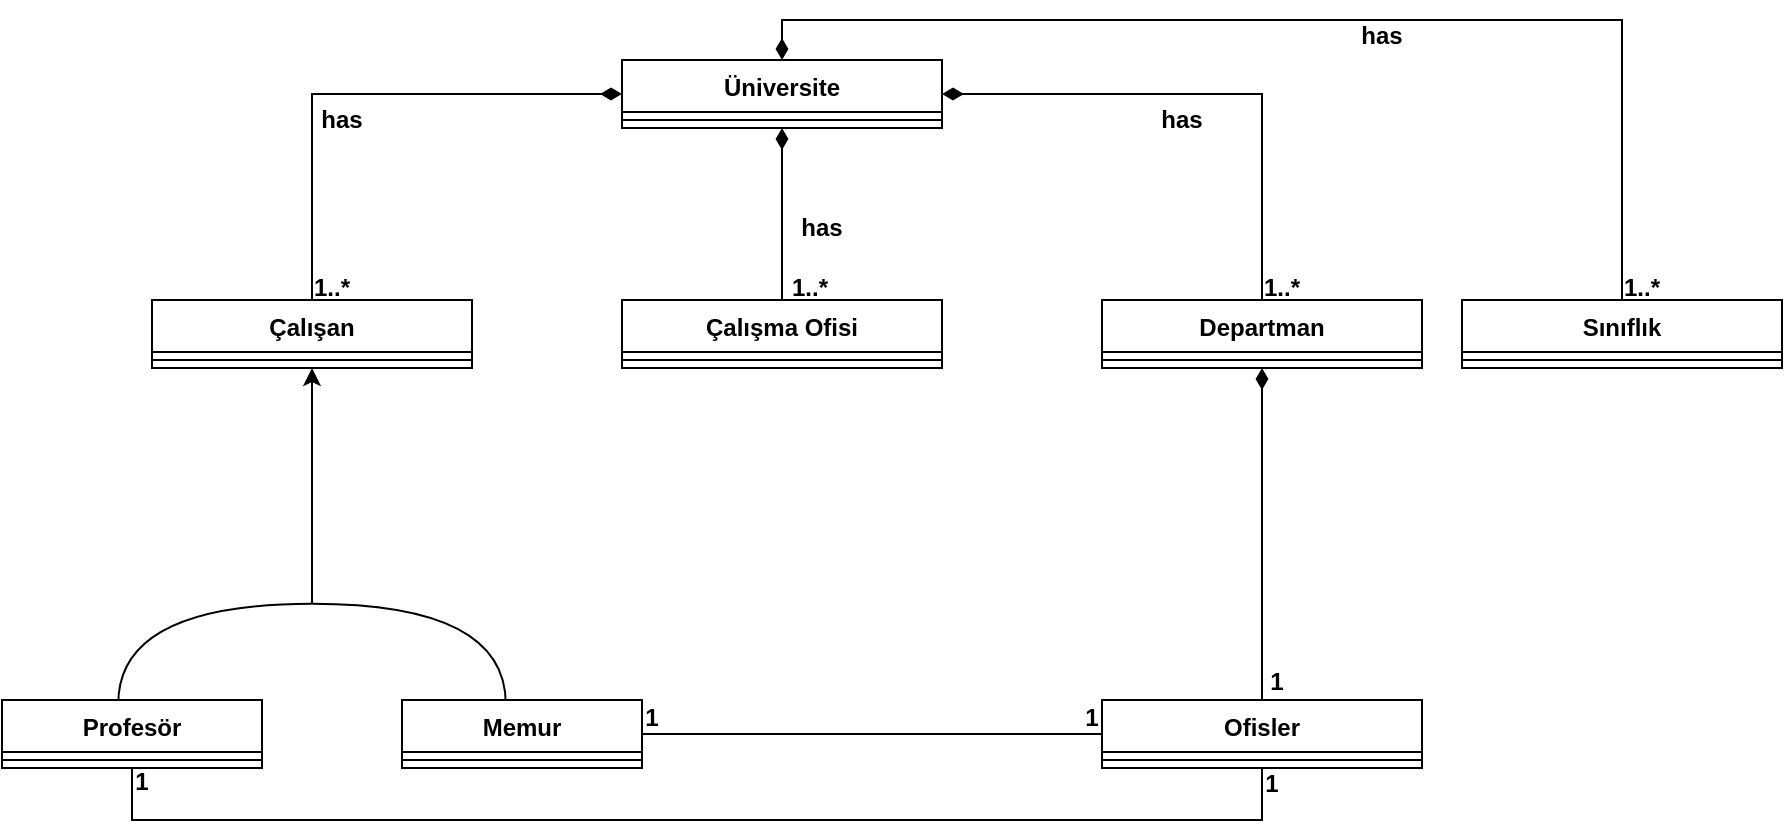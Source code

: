 <mxfile version="20.2.7" type="github">
  <diagram id="jvY65wUAQ7JAJhoiNj4q" name="Sayfa -1">
    <mxGraphModel dx="952" dy="527" grid="1" gridSize="10" guides="1" tooltips="1" connect="1" arrows="1" fold="1" page="1" pageScale="1" pageWidth="827" pageHeight="1169" math="0" shadow="0">
      <root>
        <mxCell id="0" />
        <mxCell id="1" parent="0" />
        <mxCell id="a1jD6eOK8sLwa8C1MBCz-1" value="Üniversite" style="swimlane;fontStyle=1;align=center;verticalAlign=top;childLayout=stackLayout;horizontal=1;startSize=26;horizontalStack=0;resizeParent=1;resizeParentMax=0;resizeLast=0;collapsible=1;marginBottom=0;" vertex="1" parent="1">
          <mxGeometry x="320" y="40" width="160" height="34" as="geometry" />
        </mxCell>
        <mxCell id="a1jD6eOK8sLwa8C1MBCz-3" value="" style="line;strokeWidth=1;fillColor=none;align=left;verticalAlign=middle;spacingTop=-1;spacingLeft=3;spacingRight=3;rotatable=0;labelPosition=right;points=[];portConstraint=eastwest;" vertex="1" parent="a1jD6eOK8sLwa8C1MBCz-1">
          <mxGeometry y="26" width="160" height="8" as="geometry" />
        </mxCell>
        <mxCell id="a1jD6eOK8sLwa8C1MBCz-5" value="Sınıflık" style="swimlane;fontStyle=1;align=center;verticalAlign=top;childLayout=stackLayout;horizontal=1;startSize=26;horizontalStack=0;resizeParent=1;resizeParentMax=0;resizeLast=0;collapsible=1;marginBottom=0;" vertex="1" parent="1">
          <mxGeometry x="740" y="160" width="160" height="34" as="geometry" />
        </mxCell>
        <mxCell id="a1jD6eOK8sLwa8C1MBCz-7" value="" style="line;strokeWidth=1;fillColor=none;align=left;verticalAlign=middle;spacingTop=-1;spacingLeft=3;spacingRight=3;rotatable=0;labelPosition=right;points=[];portConstraint=eastwest;" vertex="1" parent="a1jD6eOK8sLwa8C1MBCz-5">
          <mxGeometry y="26" width="160" height="8" as="geometry" />
        </mxCell>
        <mxCell id="a1jD6eOK8sLwa8C1MBCz-17" value="Departman" style="swimlane;fontStyle=1;align=center;verticalAlign=top;childLayout=stackLayout;horizontal=1;startSize=26;horizontalStack=0;resizeParent=1;resizeParentMax=0;resizeLast=0;collapsible=1;marginBottom=0;" vertex="1" parent="1">
          <mxGeometry x="560" y="160" width="160" height="34" as="geometry" />
        </mxCell>
        <mxCell id="a1jD6eOK8sLwa8C1MBCz-19" value="" style="line;strokeWidth=1;fillColor=none;align=left;verticalAlign=middle;spacingTop=-1;spacingLeft=3;spacingRight=3;rotatable=0;labelPosition=right;points=[];portConstraint=eastwest;" vertex="1" parent="a1jD6eOK8sLwa8C1MBCz-17">
          <mxGeometry y="26" width="160" height="8" as="geometry" />
        </mxCell>
        <mxCell id="a1jD6eOK8sLwa8C1MBCz-27" value="Çalışan" style="swimlane;fontStyle=1;align=center;verticalAlign=top;childLayout=stackLayout;horizontal=1;startSize=26;horizontalStack=0;resizeParent=1;resizeParentMax=0;resizeLast=0;collapsible=1;marginBottom=0;" vertex="1" parent="1">
          <mxGeometry x="85" y="160" width="160" height="34" as="geometry" />
        </mxCell>
        <mxCell id="a1jD6eOK8sLwa8C1MBCz-29" value="" style="line;strokeWidth=1;fillColor=none;align=left;verticalAlign=middle;spacingTop=-1;spacingLeft=3;spacingRight=3;rotatable=0;labelPosition=right;points=[];portConstraint=eastwest;" vertex="1" parent="a1jD6eOK8sLwa8C1MBCz-27">
          <mxGeometry y="26" width="160" height="8" as="geometry" />
        </mxCell>
        <mxCell id="a1jD6eOK8sLwa8C1MBCz-73" style="edgeStyle=orthogonalEdgeStyle;rounded=0;orthogonalLoop=1;jettySize=auto;html=1;exitX=1;exitY=0.5;exitDx=0;exitDy=0;exitPerimeter=0;" edge="1" parent="1" source="a1jD6eOK8sLwa8C1MBCz-36" target="a1jD6eOK8sLwa8C1MBCz-27">
          <mxGeometry relative="1" as="geometry">
            <mxPoint x="140.571" y="240" as="targetPoint" />
          </mxGeometry>
        </mxCell>
        <mxCell id="a1jD6eOK8sLwa8C1MBCz-36" value="" style="shape=requiredInterface;html=1;verticalLabelPosition=bottom;sketch=0;rotation=-90;" vertex="1" parent="1">
          <mxGeometry x="140" y="240" width="50" height="193.75" as="geometry" />
        </mxCell>
        <mxCell id="a1jD6eOK8sLwa8C1MBCz-39" value="Profesör" style="swimlane;fontStyle=1;align=center;verticalAlign=top;childLayout=stackLayout;horizontal=1;startSize=26;horizontalStack=0;resizeParent=1;resizeParentMax=0;resizeLast=0;collapsible=1;marginBottom=0;" vertex="1" parent="1">
          <mxGeometry x="10" y="360" width="130" height="34" as="geometry" />
        </mxCell>
        <mxCell id="a1jD6eOK8sLwa8C1MBCz-41" value="" style="line;strokeWidth=1;fillColor=none;align=left;verticalAlign=middle;spacingTop=-1;spacingLeft=3;spacingRight=3;rotatable=0;labelPosition=right;points=[];portConstraint=eastwest;" vertex="1" parent="a1jD6eOK8sLwa8C1MBCz-39">
          <mxGeometry y="26" width="130" height="8" as="geometry" />
        </mxCell>
        <mxCell id="a1jD6eOK8sLwa8C1MBCz-43" value="Memur" style="swimlane;fontStyle=1;align=center;verticalAlign=top;childLayout=stackLayout;horizontal=1;startSize=26;horizontalStack=0;resizeParent=1;resizeParentMax=0;resizeLast=0;collapsible=1;marginBottom=0;" vertex="1" parent="1">
          <mxGeometry x="210" y="360" width="120" height="34" as="geometry" />
        </mxCell>
        <mxCell id="a1jD6eOK8sLwa8C1MBCz-45" value="" style="line;strokeWidth=1;fillColor=none;align=left;verticalAlign=middle;spacingTop=-1;spacingLeft=3;spacingRight=3;rotatable=0;labelPosition=right;points=[];portConstraint=eastwest;" vertex="1" parent="a1jD6eOK8sLwa8C1MBCz-43">
          <mxGeometry y="26" width="120" height="8" as="geometry" />
        </mxCell>
        <mxCell id="a1jD6eOK8sLwa8C1MBCz-50" value="" style="endArrow=none;startArrow=diamondThin;endFill=0;startFill=1;html=1;verticalAlign=bottom;labelBackgroundColor=none;strokeWidth=1;startSize=8;endSize=8;rounded=0;exitX=0.5;exitY=0;exitDx=0;exitDy=0;" edge="1" parent="1" source="a1jD6eOK8sLwa8C1MBCz-1" target="a1jD6eOK8sLwa8C1MBCz-5">
          <mxGeometry width="160" relative="1" as="geometry">
            <mxPoint x="480" y="56.66" as="sourcePoint" />
            <mxPoint x="830" y="160" as="targetPoint" />
            <Array as="points">
              <mxPoint x="400" y="20" />
              <mxPoint x="820" y="20" />
            </Array>
          </mxGeometry>
        </mxCell>
        <mxCell id="a1jD6eOK8sLwa8C1MBCz-51" value="" style="endArrow=none;startArrow=diamondThin;endFill=0;startFill=1;html=1;verticalAlign=bottom;labelBackgroundColor=none;strokeWidth=1;startSize=8;endSize=8;rounded=0;entryX=0.5;entryY=0;entryDx=0;entryDy=0;" edge="1" parent="1" source="a1jD6eOK8sLwa8C1MBCz-1" target="a1jD6eOK8sLwa8C1MBCz-17">
          <mxGeometry width="160" relative="1" as="geometry">
            <mxPoint x="500" y="30" as="sourcePoint" />
            <mxPoint x="560" y="90" as="targetPoint" />
            <Array as="points">
              <mxPoint x="640" y="57" />
              <mxPoint x="640" y="120" />
            </Array>
          </mxGeometry>
        </mxCell>
        <mxCell id="a1jD6eOK8sLwa8C1MBCz-53" value="" style="endArrow=none;startArrow=diamondThin;endFill=0;startFill=1;html=1;verticalAlign=bottom;labelBackgroundColor=none;strokeWidth=1;startSize=8;endSize=8;rounded=0;exitX=0;exitY=0.5;exitDx=0;exitDy=0;" edge="1" parent="1" source="a1jD6eOK8sLwa8C1MBCz-1" target="a1jD6eOK8sLwa8C1MBCz-27">
          <mxGeometry width="160" relative="1" as="geometry">
            <mxPoint x="50" y="110" as="sourcePoint" />
            <mxPoint x="210" y="110" as="targetPoint" />
            <Array as="points">
              <mxPoint x="240" y="57" />
              <mxPoint x="165" y="57" />
            </Array>
          </mxGeometry>
        </mxCell>
        <mxCell id="a1jD6eOK8sLwa8C1MBCz-57" value="" style="endArrow=none;html=1;rounded=0;align=center;verticalAlign=top;endFill=0;labelBackgroundColor=none;" edge="1" parent="1" source="a1jD6eOK8sLwa8C1MBCz-84" target="a1jD6eOK8sLwa8C1MBCz-43">
          <mxGeometry relative="1" as="geometry">
            <mxPoint x="400" y="194" as="sourcePoint" />
            <mxPoint x="380" y="240" as="targetPoint" />
            <Array as="points" />
          </mxGeometry>
        </mxCell>
        <mxCell id="a1jD6eOK8sLwa8C1MBCz-58" value="" style="resizable=0;html=1;align=left;verticalAlign=bottom;labelBackgroundColor=none;" connectable="0" vertex="1" parent="a1jD6eOK8sLwa8C1MBCz-57">
          <mxGeometry x="-1" relative="1" as="geometry" />
        </mxCell>
        <mxCell id="a1jD6eOK8sLwa8C1MBCz-59" value="" style="resizable=0;html=1;align=left;verticalAlign=top;labelBackgroundColor=none;" connectable="0" vertex="1" parent="a1jD6eOK8sLwa8C1MBCz-57">
          <mxGeometry x="-1" relative="1" as="geometry" />
        </mxCell>
        <mxCell id="a1jD6eOK8sLwa8C1MBCz-61" value="" style="endArrow=none;html=1;rounded=0;align=center;verticalAlign=top;endFill=0;labelBackgroundColor=none;" edge="1" parent="1" source="a1jD6eOK8sLwa8C1MBCz-39" target="a1jD6eOK8sLwa8C1MBCz-84">
          <mxGeometry relative="1" as="geometry">
            <mxPoint x="40" y="380" as="sourcePoint" />
            <mxPoint x="400" y="194" as="targetPoint" />
            <Array as="points">
              <mxPoint x="75" y="420" />
              <mxPoint x="400" y="420" />
              <mxPoint x="640" y="420" />
            </Array>
          </mxGeometry>
        </mxCell>
        <mxCell id="a1jD6eOK8sLwa8C1MBCz-66" value="has" style="text;align=center;fontStyle=1;verticalAlign=middle;spacingLeft=3;spacingRight=3;strokeColor=none;rotatable=0;points=[[0,0.5],[1,0.5]];portConstraint=eastwest;" vertex="1" parent="1">
          <mxGeometry x="140" y="56" width="80" height="26" as="geometry" />
        </mxCell>
        <mxCell id="a1jD6eOK8sLwa8C1MBCz-67" value="has" style="text;align=center;fontStyle=1;verticalAlign=middle;spacingLeft=3;spacingRight=3;strokeColor=none;rotatable=0;points=[[0,0.5],[1,0.5]];portConstraint=eastwest;" vertex="1" parent="1">
          <mxGeometry x="660" y="14" width="80" height="26" as="geometry" />
        </mxCell>
        <mxCell id="a1jD6eOK8sLwa8C1MBCz-68" value="has" style="text;align=center;fontStyle=1;verticalAlign=middle;spacingLeft=3;spacingRight=3;strokeColor=none;rotatable=0;points=[[0,0.5],[1,0.5]];portConstraint=eastwest;" vertex="1" parent="1">
          <mxGeometry x="560" y="56" width="80" height="26" as="geometry" />
        </mxCell>
        <mxCell id="a1jD6eOK8sLwa8C1MBCz-70" value="1..*" style="text;align=center;fontStyle=1;verticalAlign=middle;spacingLeft=3;spacingRight=3;strokeColor=none;rotatable=0;points=[[0,0.5],[1,0.5]];portConstraint=eastwest;" vertex="1" parent="1">
          <mxGeometry x="610" y="140" width="80" height="26" as="geometry" />
        </mxCell>
        <mxCell id="a1jD6eOK8sLwa8C1MBCz-71" value="1..*" style="text;align=center;fontStyle=1;verticalAlign=middle;spacingLeft=3;spacingRight=3;strokeColor=none;rotatable=0;points=[[0,0.5],[1,0.5]];portConstraint=eastwest;" vertex="1" parent="1">
          <mxGeometry x="800" y="140" width="60" height="26" as="geometry" />
        </mxCell>
        <mxCell id="a1jD6eOK8sLwa8C1MBCz-78" value="1" style="text;align=center;fontStyle=1;verticalAlign=middle;spacingLeft=3;spacingRight=3;strokeColor=none;rotatable=0;points=[[0,0.5],[1,0.5]];portConstraint=eastwest;" vertex="1" parent="1">
          <mxGeometry x="520" y="360" width="70" height="16" as="geometry" />
        </mxCell>
        <mxCell id="a1jD6eOK8sLwa8C1MBCz-79" value="1" style="text;align=center;fontStyle=1;verticalAlign=middle;spacingLeft=3;spacingRight=3;strokeColor=none;rotatable=0;points=[[0,0.5],[1,0.5]];portConstraint=eastwest;" vertex="1" parent="1">
          <mxGeometry x="40" y="380" width="80" height="40" as="geometry" />
        </mxCell>
        <mxCell id="a1jD6eOK8sLwa8C1MBCz-80" value="1" style="text;align=center;fontStyle=1;verticalAlign=middle;spacingLeft=3;spacingRight=3;strokeColor=none;rotatable=0;points=[[0,0.5],[1,0.5]];portConstraint=eastwest;" vertex="1" parent="1">
          <mxGeometry x="280" y="350" width="110" height="36" as="geometry" />
        </mxCell>
        <mxCell id="a1jD6eOK8sLwa8C1MBCz-84" value="Ofisler" style="swimlane;fontStyle=1;align=center;verticalAlign=top;childLayout=stackLayout;horizontal=1;startSize=26;horizontalStack=0;resizeParent=1;resizeParentMax=0;resizeLast=0;collapsible=1;marginBottom=0;" vertex="1" parent="1">
          <mxGeometry x="560" y="360" width="160" height="34" as="geometry" />
        </mxCell>
        <mxCell id="a1jD6eOK8sLwa8C1MBCz-86" value="" style="line;strokeWidth=1;fillColor=none;align=left;verticalAlign=middle;spacingTop=-1;spacingLeft=3;spacingRight=3;rotatable=0;labelPosition=right;points=[];portConstraint=eastwest;" vertex="1" parent="a1jD6eOK8sLwa8C1MBCz-84">
          <mxGeometry y="26" width="160" height="8" as="geometry" />
        </mxCell>
        <mxCell id="a1jD6eOK8sLwa8C1MBCz-95" value="1..*" style="text;align=center;fontStyle=1;verticalAlign=middle;spacingLeft=3;spacingRight=3;strokeColor=none;rotatable=0;points=[[0,0.5],[1,0.5]];portConstraint=eastwest;" vertex="1" parent="1">
          <mxGeometry x="140" y="140" width="70" height="26" as="geometry" />
        </mxCell>
        <mxCell id="a1jD6eOK8sLwa8C1MBCz-97" value="1" style="text;align=center;fontStyle=1;verticalAlign=middle;spacingLeft=3;spacingRight=3;strokeColor=none;rotatable=0;points=[[0,0.5],[1,0.5]];portConstraint=eastwest;" vertex="1" parent="1">
          <mxGeometry x="605" y="390" width="80" height="22" as="geometry" />
        </mxCell>
        <mxCell id="a1jD6eOK8sLwa8C1MBCz-102" value="" style="endArrow=none;startArrow=diamondThin;endFill=0;startFill=1;html=1;verticalAlign=bottom;labelBackgroundColor=none;strokeWidth=1;startSize=8;endSize=8;rounded=0;" edge="1" parent="1" source="a1jD6eOK8sLwa8C1MBCz-17" target="a1jD6eOK8sLwa8C1MBCz-84">
          <mxGeometry width="160" relative="1" as="geometry">
            <mxPoint x="630" y="180" as="sourcePoint" />
            <mxPoint x="620" y="300" as="targetPoint" />
            <Array as="points" />
          </mxGeometry>
        </mxCell>
        <mxCell id="a1jD6eOK8sLwa8C1MBCz-103" value="1" style="text;align=center;fontStyle=1;verticalAlign=middle;spacingLeft=3;spacingRight=3;strokeColor=none;rotatable=0;points=[[0,0.5],[1,0.5]];portConstraint=eastwest;" vertex="1" parent="1">
          <mxGeometry x="615" y="330" width="65" height="40" as="geometry" />
        </mxCell>
        <mxCell id="a1jD6eOK8sLwa8C1MBCz-106" value="Çalışma Ofisi" style="swimlane;fontStyle=1;align=center;verticalAlign=top;childLayout=stackLayout;horizontal=1;startSize=26;horizontalStack=0;resizeParent=1;resizeParentMax=0;resizeLast=0;collapsible=1;marginBottom=0;" vertex="1" parent="1">
          <mxGeometry x="320" y="160" width="160" height="34" as="geometry" />
        </mxCell>
        <mxCell id="a1jD6eOK8sLwa8C1MBCz-108" value="" style="line;strokeWidth=1;fillColor=none;align=left;verticalAlign=middle;spacingTop=-1;spacingLeft=3;spacingRight=3;rotatable=0;labelPosition=right;points=[];portConstraint=eastwest;" vertex="1" parent="a1jD6eOK8sLwa8C1MBCz-106">
          <mxGeometry y="26" width="160" height="8" as="geometry" />
        </mxCell>
        <mxCell id="a1jD6eOK8sLwa8C1MBCz-110" value="" style="endArrow=none;startArrow=diamondThin;endFill=0;startFill=1;html=1;verticalAlign=bottom;labelBackgroundColor=none;strokeWidth=1;startSize=8;endSize=8;rounded=0;" edge="1" parent="1" source="a1jD6eOK8sLwa8C1MBCz-1" target="a1jD6eOK8sLwa8C1MBCz-106">
          <mxGeometry width="160" relative="1" as="geometry">
            <mxPoint x="280" y="270" as="sourcePoint" />
            <mxPoint x="440" y="270" as="targetPoint" />
          </mxGeometry>
        </mxCell>
        <mxCell id="a1jD6eOK8sLwa8C1MBCz-111" value="has" style="text;align=center;fontStyle=1;verticalAlign=middle;spacingLeft=3;spacingRight=3;strokeColor=none;rotatable=0;points=[[0,0.5],[1,0.5]];portConstraint=eastwest;" vertex="1" parent="1">
          <mxGeometry x="380" y="110" width="80" height="26" as="geometry" />
        </mxCell>
        <mxCell id="a1jD6eOK8sLwa8C1MBCz-112" value="1..*" style="text;align=center;fontStyle=1;verticalAlign=middle;spacingLeft=3;spacingRight=3;strokeColor=none;rotatable=0;points=[[0,0.5],[1,0.5]];portConstraint=eastwest;" vertex="1" parent="1">
          <mxGeometry x="376" y="145" width="76" height="16" as="geometry" />
        </mxCell>
      </root>
    </mxGraphModel>
  </diagram>
</mxfile>
